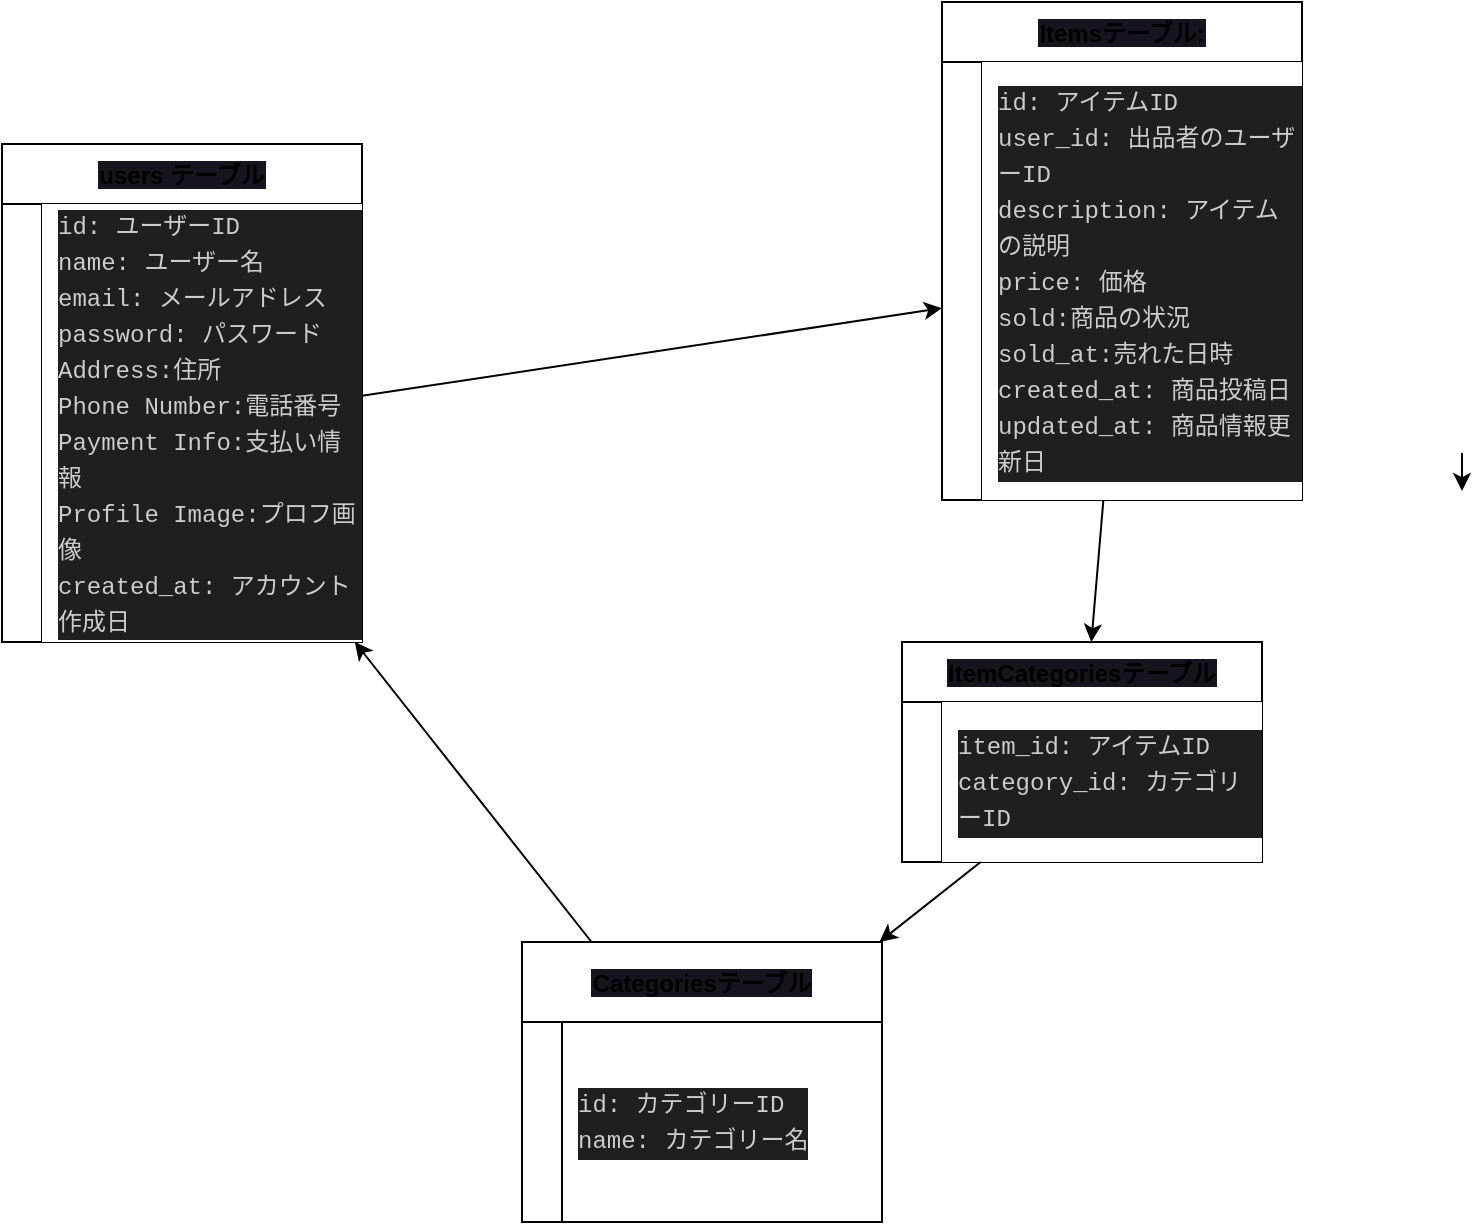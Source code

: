 <mxfile>
    <diagram id="wbf_qaJHkdGwPexPDaj9" name="ページ1">
        <mxGraphModel dx="2194" dy="1871" grid="1" gridSize="10" guides="1" tooltips="1" connect="1" arrows="1" fold="1" page="1" pageScale="1" pageWidth="827" pageHeight="1169" background="none" math="0" shadow="0">
            <root>
                <mxCell id="0"/>
                <mxCell id="1" parent="0"/>
                <mxCell id="26" value="" style="shape=tableRow;horizontal=0;startSize=0;swimlaneHead=0;swimlaneBody=0;top=0;left=0;bottom=0;right=0;collapsible=0;dropTarget=0;fillColor=none;points=[[0,0.5],[1,0.5]];portConstraint=eastwest;" vertex="1" parent="1">
                    <mxGeometry x="80" y="300" width="180" height="30" as="geometry"/>
                </mxCell>
                <mxCell id="148" value="users テーブル" style="shape=table;startSize=30;container=1;collapsible=0;childLayout=tableLayout;fixedRows=1;rowLines=0;fontStyle=1;labelBackgroundColor=#18141D;" vertex="1" parent="1">
                    <mxGeometry x="-260" y="1" width="180" height="249" as="geometry"/>
                </mxCell>
                <mxCell id="149" value="" style="shape=tableRow;horizontal=0;startSize=0;swimlaneHead=0;swimlaneBody=0;top=0;left=0;bottom=0;right=0;collapsible=0;dropTarget=0;fillColor=none;points=[[0,0.5],[1,0.5]];portConstraint=eastwest;labelBackgroundColor=#18141D;" vertex="1" parent="148">
                    <mxGeometry y="30" width="180" height="219" as="geometry"/>
                </mxCell>
                <mxCell id="150" value="" style="shape=partialRectangle;html=1;whiteSpace=wrap;connectable=0;fillColor=none;top=0;left=0;bottom=0;right=0;overflow=hidden;pointerEvents=1;labelBackgroundColor=#18141D;" vertex="1" parent="149">
                    <mxGeometry width="20" height="219" as="geometry">
                        <mxRectangle width="20" height="219" as="alternateBounds"/>
                    </mxGeometry>
                </mxCell>
                <mxCell id="151" value="&lt;meta charset=&quot;utf-8&quot;&gt;&lt;div style=&quot;color: rgb(204, 204, 204); background-color: rgb(31, 31, 31); font-family: Menlo, Monaco, &amp;quot;Courier New&amp;quot;, monospace; font-weight: normal; font-size: 12px; line-height: 18px;&quot;&gt;&lt;div&gt;&lt;span style=&quot;color: #cccccc;&quot;&gt;id: ユーザーID &lt;/span&gt;&lt;/div&gt;&lt;div&gt;&lt;span style=&quot;color: #cccccc;&quot;&gt;name: ユーザー名&lt;/span&gt;&lt;/div&gt;&lt;div&gt;&lt;span style=&quot;color: #cccccc;&quot;&gt;email: メールアドレス&lt;/span&gt;&lt;/div&gt;&lt;div&gt;&lt;span style=&quot;color: #cccccc;&quot;&gt;password: パスワード&lt;/span&gt;&lt;/div&gt;&lt;div&gt;&lt;span style=&quot;color: #cccccc;&quot;&gt;Address:住所&lt;/span&gt;&lt;/div&gt;&lt;div&gt;&lt;span style=&quot;color: #cccccc;&quot;&gt;Phone Number:電話番号&lt;/span&gt;&lt;/div&gt;&lt;div&gt;&lt;span style=&quot;color: #cccccc;&quot;&gt;Payment Info:支払い情報&lt;/span&gt;&lt;/div&gt;&lt;div&gt;&lt;span style=&quot;color: #cccccc;&quot;&gt;Profile Image:プロフ画像&lt;/span&gt;&lt;/div&gt;&lt;div&gt;&lt;span style=&quot;color: #cccccc;&quot;&gt;created_at: アカウント作成日&lt;/span&gt;&lt;/div&gt;&lt;div&gt;&lt;span style=&quot;color: #cccccc;&quot;&gt;updated_at: アカウント更新日&lt;/span&gt;&lt;/div&gt;&lt;/div&gt;" style="shape=partialRectangle;html=1;whiteSpace=wrap;connectable=0;top=0;left=0;bottom=0;right=0;align=left;spacingLeft=6;overflow=hidden;labelBackgroundColor=#18141D;" vertex="1" parent="149">
                    <mxGeometry x="20" width="160" height="219" as="geometry">
                        <mxRectangle width="160" height="219" as="alternateBounds"/>
                    </mxGeometry>
                </mxCell>
                <mxCell id="168" value="Itemsテーブル:" style="shape=table;startSize=30;container=1;collapsible=0;childLayout=tableLayout;fixedRows=1;rowLines=0;fontStyle=1;labelBackgroundColor=#18141D;" vertex="1" parent="1">
                    <mxGeometry x="210" y="-70" width="180" height="249" as="geometry"/>
                </mxCell>
                <mxCell id="169" value="" style="shape=tableRow;horizontal=0;startSize=0;swimlaneHead=0;swimlaneBody=0;top=0;left=0;bottom=0;right=0;collapsible=0;dropTarget=0;fillColor=none;points=[[0,0.5],[1,0.5]];portConstraint=eastwest;labelBackgroundColor=#18141D;" vertex="1" parent="168">
                    <mxGeometry y="30" width="180" height="219" as="geometry"/>
                </mxCell>
                <mxCell id="170" value="" style="shape=partialRectangle;html=1;whiteSpace=wrap;connectable=0;fillColor=none;top=0;left=0;bottom=0;right=0;overflow=hidden;pointerEvents=1;labelBackgroundColor=#18141D;" vertex="1" parent="169">
                    <mxGeometry width="20" height="219" as="geometry">
                        <mxRectangle width="20" height="219" as="alternateBounds"/>
                    </mxGeometry>
                </mxCell>
                <mxCell id="171" value="&lt;div style=&quot;color: rgb(204, 204, 204); background-color: rgb(31, 31, 31); font-family: Menlo, Monaco, &amp;quot;Courier New&amp;quot;, monospace; font-weight: normal; font-size: 12px; line-height: 18px;&quot;&gt;&lt;div style=&quot;line-height: 18px;&quot;&gt;&lt;div&gt;id: アイテムID &lt;/div&gt;&lt;div&gt;user_id: 出品者のユーザーID &lt;/div&gt;&lt;div&gt;description: アイテムの説明&lt;/div&gt;&lt;div&gt;price: 価格&lt;/div&gt;&lt;div&gt;sold:商品の状況&lt;/div&gt;&lt;div&gt;sold_at:売れた日時&lt;/div&gt;&lt;div&gt;created_at: 商品投稿日&lt;/div&gt;&lt;div&gt;updated_at: 商品情報更新日&lt;/div&gt;&lt;/div&gt;&lt;/div&gt;" style="shape=partialRectangle;html=1;whiteSpace=wrap;connectable=0;top=0;left=0;bottom=0;right=0;align=left;spacingLeft=6;overflow=hidden;labelBackgroundColor=#18141D;" vertex="1" parent="169">
                    <mxGeometry x="20" width="160" height="219" as="geometry">
                        <mxRectangle width="160" height="219" as="alternateBounds"/>
                    </mxGeometry>
                </mxCell>
                <mxCell id="182" style="edgeStyle=none;html=1;" edge="1" parent="1" source="172" target="149">
                    <mxGeometry relative="1" as="geometry"/>
                </mxCell>
                <mxCell id="172" value=" Categoriesテーブル" style="shape=table;startSize=40;container=1;collapsible=0;childLayout=tableLayout;fixedRows=1;rowLines=0;fontStyle=1;labelBackgroundColor=#18141D;" vertex="1" parent="1">
                    <mxGeometry y="400" width="180" height="140" as="geometry"/>
                </mxCell>
                <mxCell id="173" value="" style="shape=tableRow;horizontal=0;startSize=0;swimlaneHead=0;swimlaneBody=0;top=0;left=0;bottom=0;right=0;collapsible=0;dropTarget=0;fillColor=none;points=[[0,0.5],[1,0.5]];portConstraint=eastwest;labelBackgroundColor=#18141D;" vertex="1" parent="172">
                    <mxGeometry y="40" width="180" height="100" as="geometry"/>
                </mxCell>
                <mxCell id="174" value="" style="shape=partialRectangle;html=1;whiteSpace=wrap;connectable=0;fillColor=none;top=0;left=0;bottom=0;right=0;overflow=hidden;pointerEvents=1;labelBackgroundColor=#18141D;" vertex="1" parent="173">
                    <mxGeometry width="20" height="100" as="geometry">
                        <mxRectangle width="20" height="100" as="alternateBounds"/>
                    </mxGeometry>
                </mxCell>
                <mxCell id="175" value="&lt;div style=&quot;color: rgb(204, 204, 204); background-color: rgb(31, 31, 31); font-family: Menlo, Monaco, &amp;quot;Courier New&amp;quot;, monospace; font-weight: normal; font-size: 12px; line-height: 18px;&quot;&gt;&lt;div style=&quot;line-height: 18px;&quot;&gt;&lt;div style=&quot;line-height: 18px;&quot;&gt;&lt;div&gt;id: カテゴリーID &lt;/div&gt;&lt;div&gt;name: カテゴリー名&lt;/div&gt;&lt;/div&gt;&lt;/div&gt;&lt;/div&gt;" style="shape=partialRectangle;html=1;whiteSpace=wrap;connectable=0;fillColor=none;top=0;left=0;bottom=0;right=0;align=left;spacingLeft=6;overflow=hidden;labelBackgroundColor=#18141D;" vertex="1" parent="173">
                    <mxGeometry x="20" width="160" height="100" as="geometry">
                        <mxRectangle width="160" height="100" as="alternateBounds"/>
                    </mxGeometry>
                </mxCell>
                <mxCell id="176" value="ItemCategoriesテーブル" style="shape=table;startSize=30;container=1;collapsible=0;childLayout=tableLayout;fixedRows=1;rowLines=0;fontStyle=1;labelBackgroundColor=#18141D;" vertex="1" parent="1">
                    <mxGeometry x="190" y="250" width="180" height="110" as="geometry"/>
                </mxCell>
                <mxCell id="177" value="" style="shape=tableRow;horizontal=0;startSize=0;swimlaneHead=0;swimlaneBody=0;top=0;left=0;bottom=0;right=0;collapsible=0;dropTarget=0;fillColor=none;points=[[0,0.5],[1,0.5]];portConstraint=eastwest;labelBackgroundColor=#18141D;" vertex="1" parent="176">
                    <mxGeometry y="30" width="180" height="80" as="geometry"/>
                </mxCell>
                <mxCell id="178" value="" style="shape=partialRectangle;html=1;whiteSpace=wrap;connectable=0;fillColor=none;top=0;left=0;bottom=0;right=0;overflow=hidden;pointerEvents=1;labelBackgroundColor=#18141D;" vertex="1" parent="177">
                    <mxGeometry width="20" height="80" as="geometry">
                        <mxRectangle width="20" height="80" as="alternateBounds"/>
                    </mxGeometry>
                </mxCell>
                <mxCell id="179" value="&lt;div style=&quot;color: rgb(204, 204, 204); background-color: rgb(31, 31, 31); font-family: Menlo, Monaco, &amp;quot;Courier New&amp;quot;, monospace; font-weight: normal; font-size: 12px; line-height: 18px;&quot;&gt;&lt;div style=&quot;line-height: 18px;&quot;&gt;&lt;div style=&quot;line-height: 18px;&quot;&gt;&lt;div style=&quot;line-height: 18px;&quot;&gt;&lt;div&gt;item_id: アイテムID &lt;/div&gt;&lt;div&gt;category_id: カテゴリーID &lt;/div&gt;&lt;/div&gt;&lt;/div&gt;&lt;/div&gt;&lt;/div&gt;" style="shape=partialRectangle;html=1;whiteSpace=wrap;connectable=0;top=0;left=0;bottom=0;right=0;align=left;spacingLeft=6;overflow=hidden;labelBackgroundColor=#18141D;" vertex="1" parent="177">
                    <mxGeometry x="20" width="160" height="80" as="geometry">
                        <mxRectangle width="160" height="80" as="alternateBounds"/>
                    </mxGeometry>
                </mxCell>
                <mxCell id="181" style="edgeStyle=none;html=1;" edge="1" parent="1" source="177" target="172">
                    <mxGeometry relative="1" as="geometry"/>
                </mxCell>
                <mxCell id="183" style="edgeStyle=none;html=1;" edge="1" parent="1" source="149" target="169">
                    <mxGeometry relative="1" as="geometry"/>
                </mxCell>
                <mxCell id="184" style="edgeStyle=none;html=1;" edge="1" parent="1" source="169" target="176">
                    <mxGeometry relative="1" as="geometry"/>
                </mxCell>
                <mxCell id="185" style="edgeStyle=none;html=1;" edge="1" parent="1">
                    <mxGeometry relative="1" as="geometry">
                        <mxPoint x="470" y="155.482" as="sourcePoint"/>
                        <mxPoint x="470" y="174.518" as="targetPoint"/>
                    </mxGeometry>
                </mxCell>
            </root>
        </mxGraphModel>
    </diagram>
</mxfile>